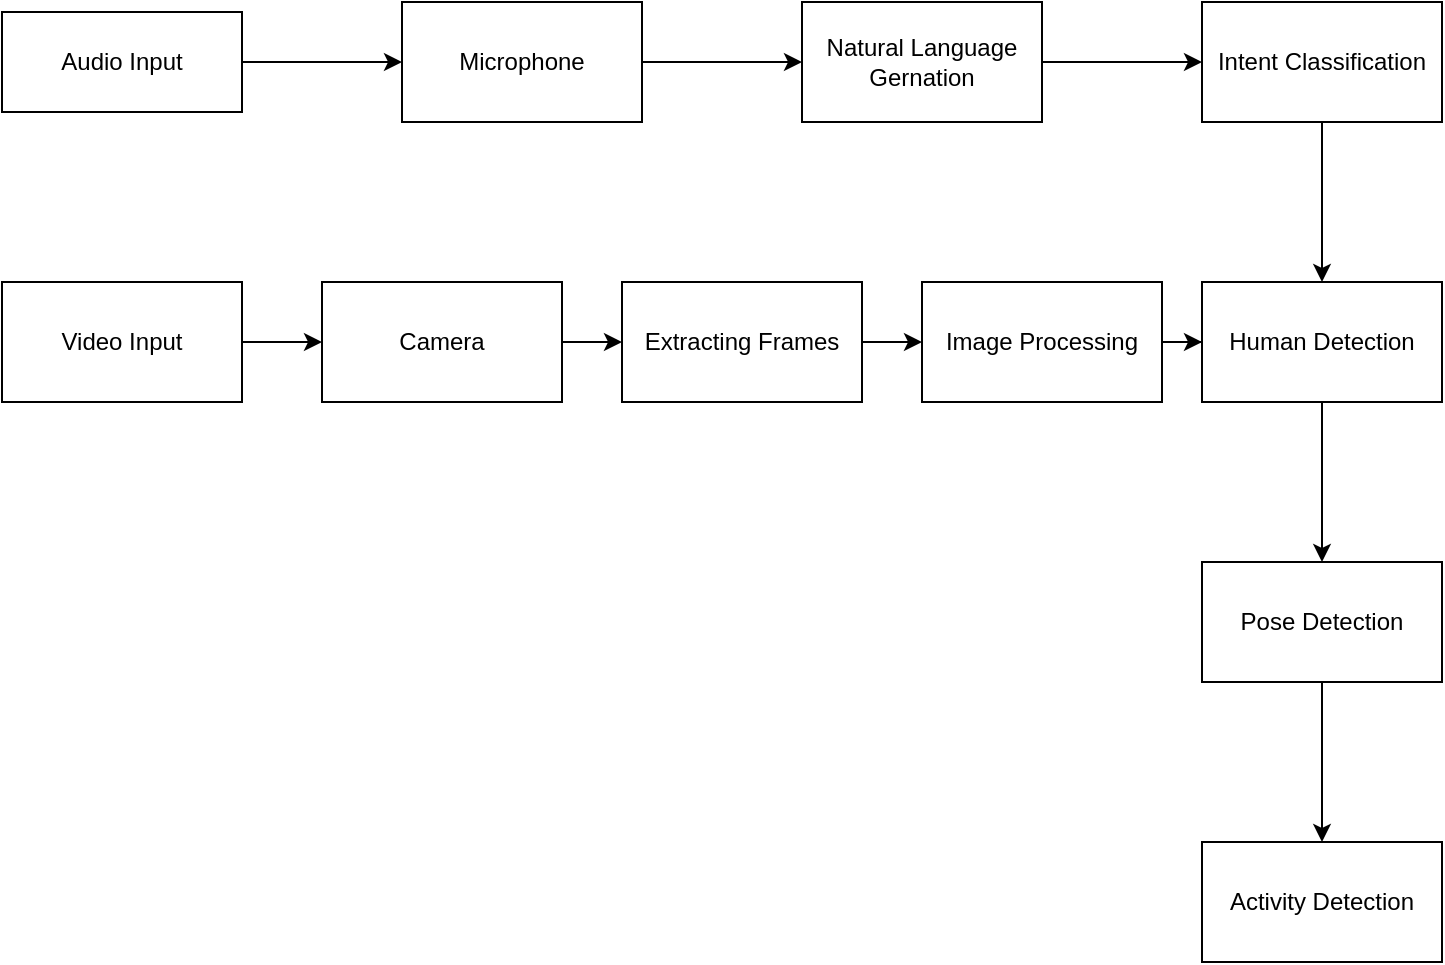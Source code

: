 <mxfile version="20.8.3" type="github">
  <diagram id="JwcadMRwFu3yK7qmQVH_" name="Page-1">
    <mxGraphModel dx="806" dy="495" grid="1" gridSize="10" guides="1" tooltips="1" connect="1" arrows="1" fold="1" page="1" pageScale="1" pageWidth="850" pageHeight="1100" math="0" shadow="0">
      <root>
        <mxCell id="0" />
        <mxCell id="1" parent="0" />
        <mxCell id="bmp9sgnXweDHO-T-YPHY-4" value="" style="edgeStyle=orthogonalEdgeStyle;rounded=0;orthogonalLoop=1;jettySize=auto;html=1;" edge="1" parent="1" source="bmp9sgnXweDHO-T-YPHY-2" target="bmp9sgnXweDHO-T-YPHY-3">
          <mxGeometry relative="1" as="geometry" />
        </mxCell>
        <mxCell id="bmp9sgnXweDHO-T-YPHY-2" value="Audio Input" style="rounded=0;whiteSpace=wrap;html=1;" vertex="1" parent="1">
          <mxGeometry x="40" y="40" width="120" height="50" as="geometry" />
        </mxCell>
        <mxCell id="bmp9sgnXweDHO-T-YPHY-6" value="" style="edgeStyle=orthogonalEdgeStyle;rounded=0;orthogonalLoop=1;jettySize=auto;html=1;" edge="1" parent="1" source="bmp9sgnXweDHO-T-YPHY-3" target="bmp9sgnXweDHO-T-YPHY-5">
          <mxGeometry relative="1" as="geometry" />
        </mxCell>
        <mxCell id="bmp9sgnXweDHO-T-YPHY-3" value="Microphone" style="whiteSpace=wrap;html=1;rounded=0;" vertex="1" parent="1">
          <mxGeometry x="240" y="35" width="120" height="60" as="geometry" />
        </mxCell>
        <mxCell id="bmp9sgnXweDHO-T-YPHY-8" value="" style="edgeStyle=orthogonalEdgeStyle;rounded=0;orthogonalLoop=1;jettySize=auto;html=1;" edge="1" parent="1" source="bmp9sgnXweDHO-T-YPHY-5" target="bmp9sgnXweDHO-T-YPHY-7">
          <mxGeometry relative="1" as="geometry" />
        </mxCell>
        <mxCell id="bmp9sgnXweDHO-T-YPHY-5" value="Natural Language Gernation" style="whiteSpace=wrap;html=1;rounded=0;" vertex="1" parent="1">
          <mxGeometry x="440" y="35" width="120" height="60" as="geometry" />
        </mxCell>
        <mxCell id="bmp9sgnXweDHO-T-YPHY-10" value="" style="edgeStyle=orthogonalEdgeStyle;rounded=0;orthogonalLoop=1;jettySize=auto;html=1;" edge="1" parent="1" source="bmp9sgnXweDHO-T-YPHY-7" target="bmp9sgnXweDHO-T-YPHY-9">
          <mxGeometry relative="1" as="geometry" />
        </mxCell>
        <mxCell id="bmp9sgnXweDHO-T-YPHY-7" value="Intent Classification" style="whiteSpace=wrap;html=1;rounded=0;" vertex="1" parent="1">
          <mxGeometry x="640" y="35" width="120" height="60" as="geometry" />
        </mxCell>
        <mxCell id="bmp9sgnXweDHO-T-YPHY-12" value="" style="edgeStyle=orthogonalEdgeStyle;rounded=0;orthogonalLoop=1;jettySize=auto;html=1;" edge="1" parent="1" source="bmp9sgnXweDHO-T-YPHY-9" target="bmp9sgnXweDHO-T-YPHY-11">
          <mxGeometry relative="1" as="geometry" />
        </mxCell>
        <mxCell id="bmp9sgnXweDHO-T-YPHY-9" value="Human Detection" style="whiteSpace=wrap;html=1;rounded=0;" vertex="1" parent="1">
          <mxGeometry x="640" y="175" width="120" height="60" as="geometry" />
        </mxCell>
        <mxCell id="bmp9sgnXweDHO-T-YPHY-14" value="" style="edgeStyle=orthogonalEdgeStyle;rounded=0;orthogonalLoop=1;jettySize=auto;html=1;" edge="1" parent="1" source="bmp9sgnXweDHO-T-YPHY-11" target="bmp9sgnXweDHO-T-YPHY-13">
          <mxGeometry relative="1" as="geometry" />
        </mxCell>
        <mxCell id="bmp9sgnXweDHO-T-YPHY-11" value="Pose Detection" style="whiteSpace=wrap;html=1;rounded=0;" vertex="1" parent="1">
          <mxGeometry x="640" y="315" width="120" height="60" as="geometry" />
        </mxCell>
        <mxCell id="bmp9sgnXweDHO-T-YPHY-13" value="Activity Detection" style="whiteSpace=wrap;html=1;rounded=0;" vertex="1" parent="1">
          <mxGeometry x="640" y="455" width="120" height="60" as="geometry" />
        </mxCell>
        <mxCell id="bmp9sgnXweDHO-T-YPHY-17" value="" style="edgeStyle=orthogonalEdgeStyle;rounded=0;orthogonalLoop=1;jettySize=auto;html=1;" edge="1" parent="1" source="bmp9sgnXweDHO-T-YPHY-15" target="bmp9sgnXweDHO-T-YPHY-16">
          <mxGeometry relative="1" as="geometry" />
        </mxCell>
        <mxCell id="bmp9sgnXweDHO-T-YPHY-15" value="Video Input" style="rounded=0;whiteSpace=wrap;html=1;" vertex="1" parent="1">
          <mxGeometry x="40" y="175" width="120" height="60" as="geometry" />
        </mxCell>
        <mxCell id="bmp9sgnXweDHO-T-YPHY-19" value="" style="edgeStyle=orthogonalEdgeStyle;rounded=0;orthogonalLoop=1;jettySize=auto;html=1;" edge="1" parent="1" source="bmp9sgnXweDHO-T-YPHY-16" target="bmp9sgnXweDHO-T-YPHY-18">
          <mxGeometry relative="1" as="geometry" />
        </mxCell>
        <mxCell id="bmp9sgnXweDHO-T-YPHY-16" value="Camera" style="whiteSpace=wrap;html=1;rounded=0;" vertex="1" parent="1">
          <mxGeometry x="200" y="175" width="120" height="60" as="geometry" />
        </mxCell>
        <mxCell id="bmp9sgnXweDHO-T-YPHY-21" value="" style="edgeStyle=orthogonalEdgeStyle;rounded=0;orthogonalLoop=1;jettySize=auto;html=1;" edge="1" parent="1" source="bmp9sgnXweDHO-T-YPHY-18" target="bmp9sgnXweDHO-T-YPHY-20">
          <mxGeometry relative="1" as="geometry" />
        </mxCell>
        <mxCell id="bmp9sgnXweDHO-T-YPHY-18" value="Extracting Frames" style="whiteSpace=wrap;html=1;rounded=0;" vertex="1" parent="1">
          <mxGeometry x="350" y="175" width="120" height="60" as="geometry" />
        </mxCell>
        <mxCell id="bmp9sgnXweDHO-T-YPHY-22" value="" style="edgeStyle=orthogonalEdgeStyle;rounded=0;orthogonalLoop=1;jettySize=auto;html=1;" edge="1" parent="1" source="bmp9sgnXweDHO-T-YPHY-20" target="bmp9sgnXweDHO-T-YPHY-9">
          <mxGeometry relative="1" as="geometry" />
        </mxCell>
        <mxCell id="bmp9sgnXweDHO-T-YPHY-20" value="Image Processing" style="whiteSpace=wrap;html=1;rounded=0;" vertex="1" parent="1">
          <mxGeometry x="500" y="175" width="120" height="60" as="geometry" />
        </mxCell>
      </root>
    </mxGraphModel>
  </diagram>
</mxfile>
